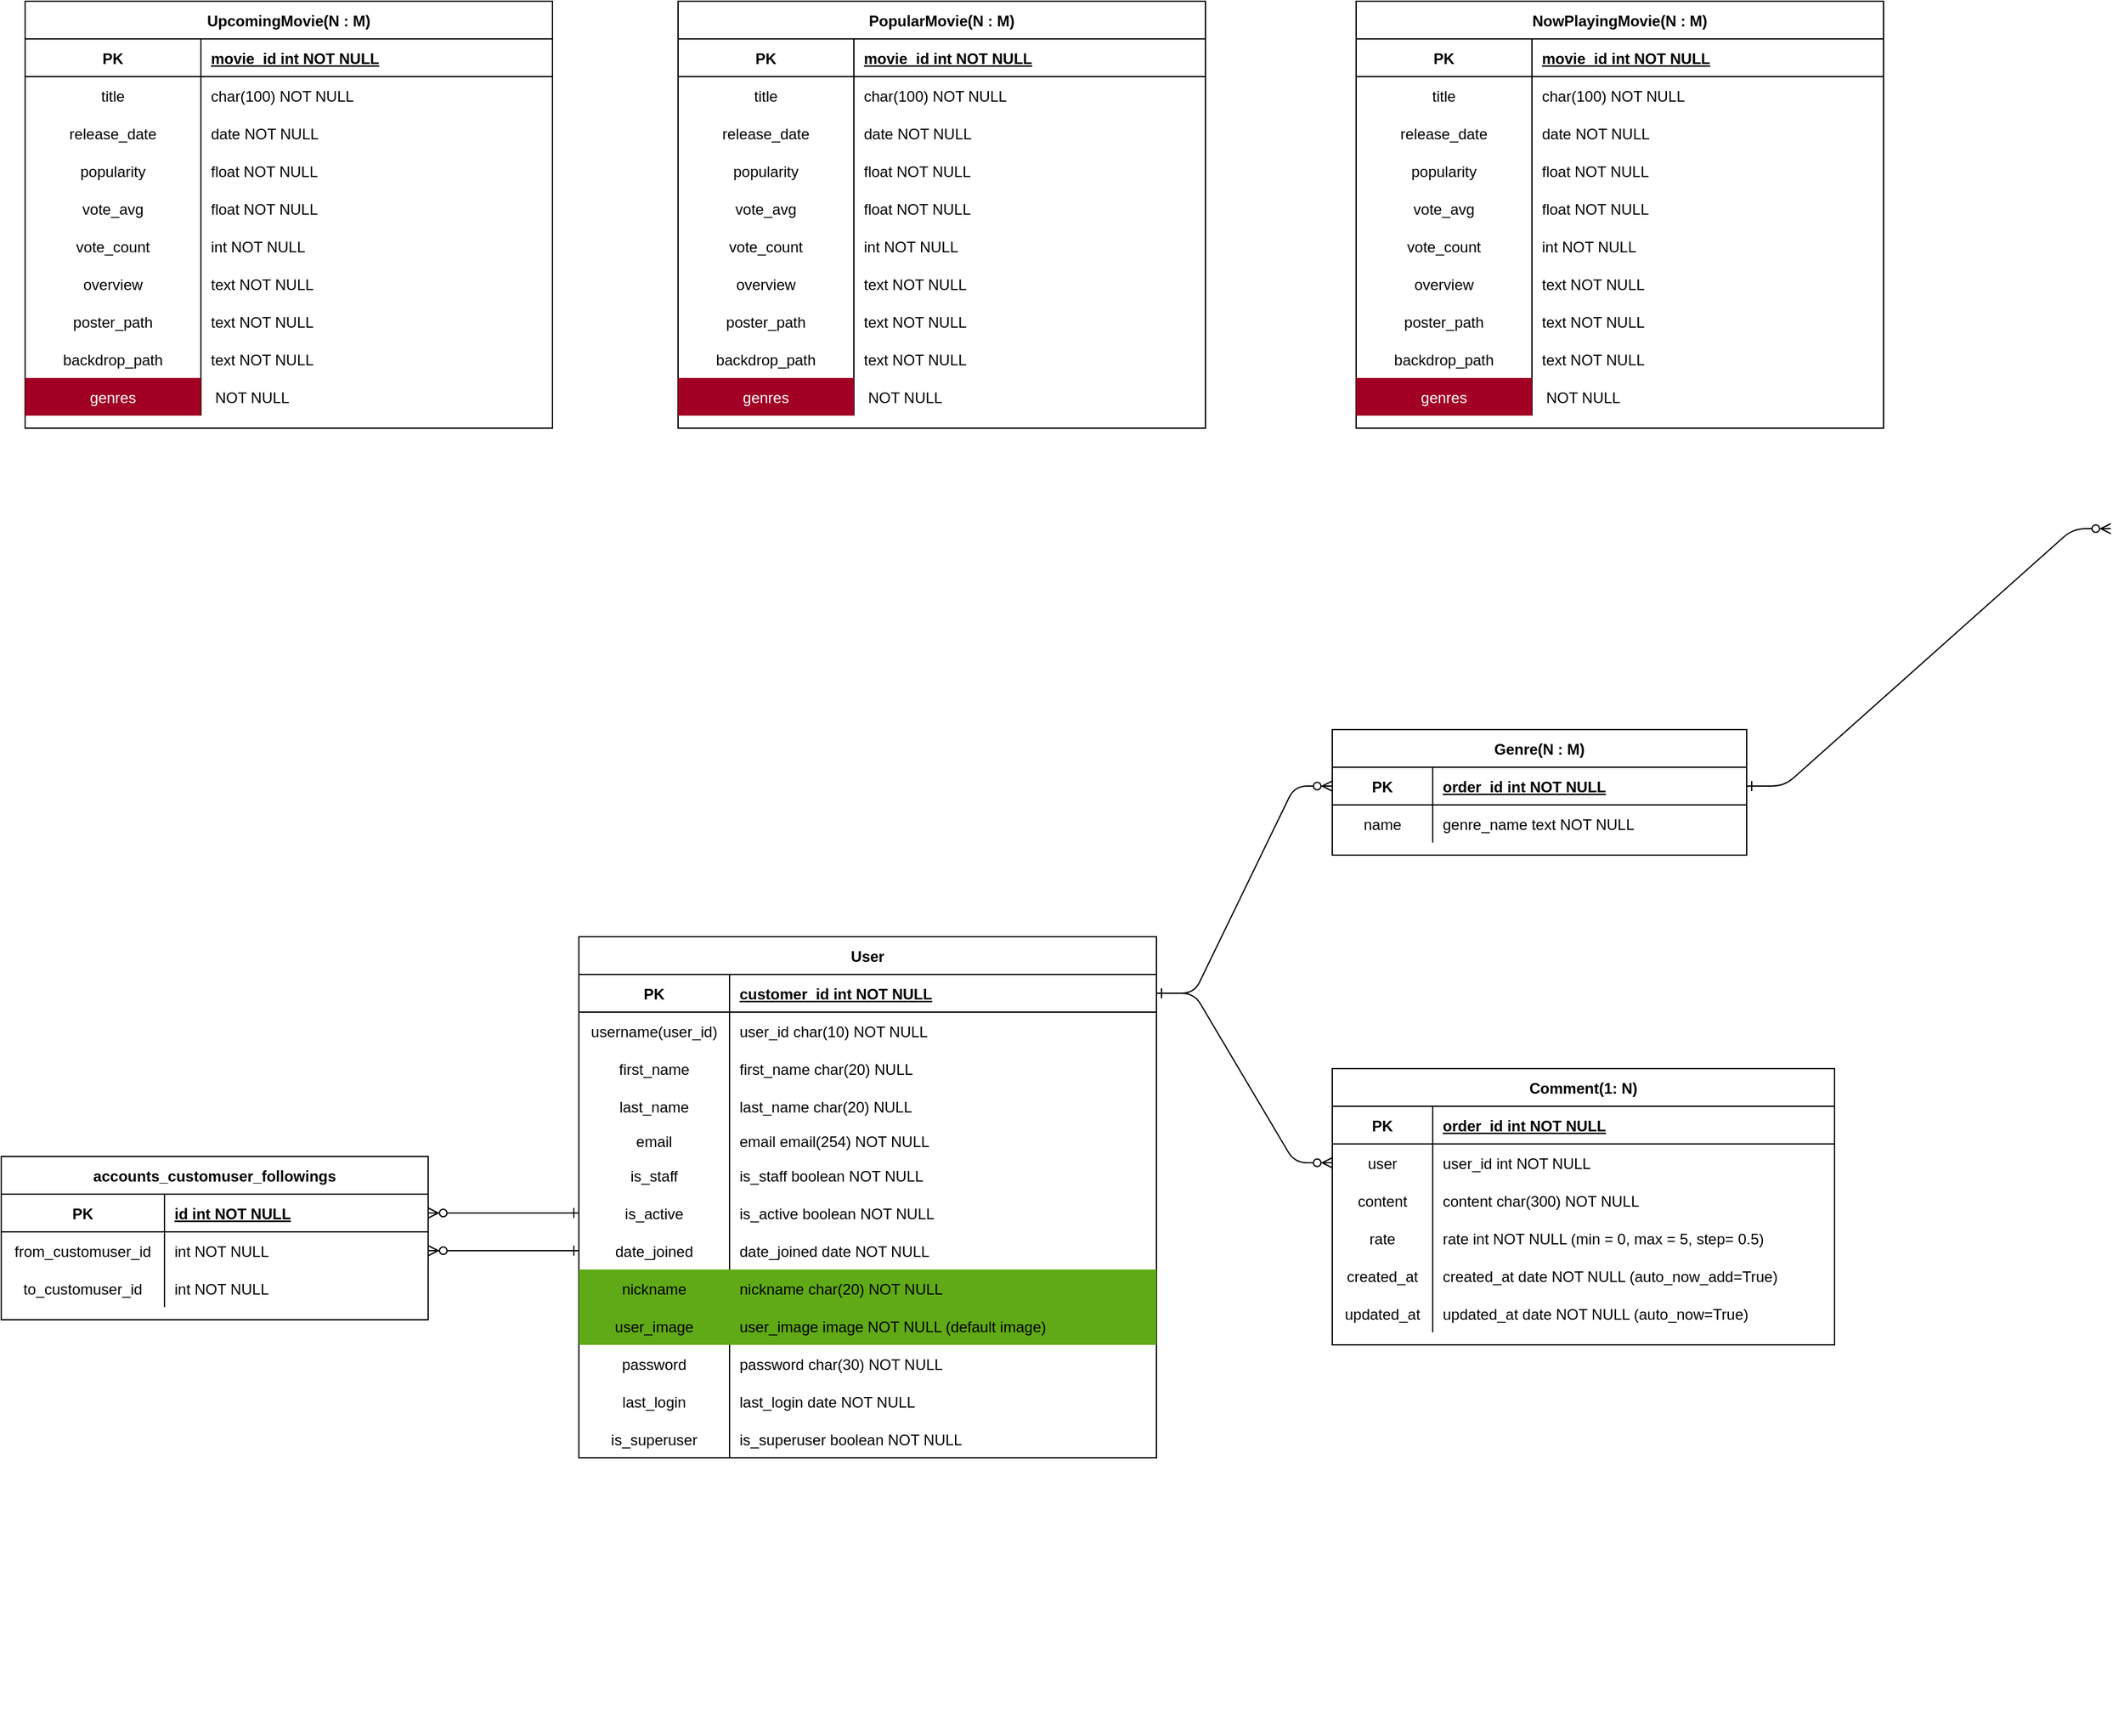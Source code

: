 <mxfile version="21.3.2" type="device">
  <diagram id="R2lEEEUBdFMjLlhIrx00" name="Page-1">
    <mxGraphModel dx="1759" dy="1649" grid="1" gridSize="10" guides="1" tooltips="1" connect="1" arrows="1" fold="1" page="1" pageScale="1" pageWidth="850" pageHeight="1100" math="0" shadow="0" extFonts="Permanent Marker^https://fonts.googleapis.com/css?family=Permanent+Marker">
      <root>
        <mxCell id="0" />
        <mxCell id="1" parent="0" />
        <mxCell id="C-vyLk0tnHw3VtMMgP7b-1" value="" style="edgeStyle=entityRelationEdgeStyle;endArrow=ERzeroToMany;startArrow=ERone;endFill=1;startFill=0;entryX=0;entryY=0.5;entryDx=0;entryDy=0;" parent="1" source="C-vyLk0tnHw3VtMMgP7b-24" target="C-vyLk0tnHw3VtMMgP7b-3" edge="1">
          <mxGeometry width="100" height="100" relative="1" as="geometry">
            <mxPoint x="340" y="720" as="sourcePoint" />
            <mxPoint x="440" y="620" as="targetPoint" />
          </mxGeometry>
        </mxCell>
        <mxCell id="C-vyLk0tnHw3VtMMgP7b-12" value="" style="edgeStyle=entityRelationEdgeStyle;endArrow=ERzeroToMany;startArrow=ERone;endFill=1;startFill=0;" parent="1" source="C-vyLk0tnHw3VtMMgP7b-3" edge="1">
          <mxGeometry width="100" height="100" relative="1" as="geometry">
            <mxPoint x="400" y="180" as="sourcePoint" />
            <mxPoint x="1140" y="-220" as="targetPoint" />
          </mxGeometry>
        </mxCell>
        <mxCell id="C-vyLk0tnHw3VtMMgP7b-2" value="Genre(N : M)" style="shape=table;startSize=30;container=1;collapsible=1;childLayout=tableLayout;fixedRows=1;rowLines=0;fontStyle=1;align=center;resizeLast=1;" parent="1" vertex="1">
          <mxGeometry x="520" y="-60" width="330" height="100" as="geometry" />
        </mxCell>
        <mxCell id="C-vyLk0tnHw3VtMMgP7b-3" value="" style="shape=partialRectangle;collapsible=0;dropTarget=0;pointerEvents=0;fillColor=none;points=[[0,0.5],[1,0.5]];portConstraint=eastwest;top=0;left=0;right=0;bottom=1;" parent="C-vyLk0tnHw3VtMMgP7b-2" vertex="1">
          <mxGeometry y="30" width="330" height="30" as="geometry" />
        </mxCell>
        <mxCell id="C-vyLk0tnHw3VtMMgP7b-4" value="PK" style="shape=partialRectangle;overflow=hidden;connectable=0;fillColor=none;top=0;left=0;bottom=0;right=0;fontStyle=1;" parent="C-vyLk0tnHw3VtMMgP7b-3" vertex="1">
          <mxGeometry width="80" height="30" as="geometry">
            <mxRectangle width="80" height="30" as="alternateBounds" />
          </mxGeometry>
        </mxCell>
        <mxCell id="C-vyLk0tnHw3VtMMgP7b-5" value="order_id int NOT NULL " style="shape=partialRectangle;overflow=hidden;connectable=0;fillColor=none;top=0;left=0;bottom=0;right=0;align=left;spacingLeft=6;fontStyle=5;" parent="C-vyLk0tnHw3VtMMgP7b-3" vertex="1">
          <mxGeometry x="80" width="250" height="30" as="geometry">
            <mxRectangle width="250" height="30" as="alternateBounds" />
          </mxGeometry>
        </mxCell>
        <mxCell id="C-vyLk0tnHw3VtMMgP7b-6" value="" style="shape=partialRectangle;collapsible=0;dropTarget=0;pointerEvents=0;fillColor=none;points=[[0,0.5],[1,0.5]];portConstraint=eastwest;top=0;left=0;right=0;bottom=0;" parent="C-vyLk0tnHw3VtMMgP7b-2" vertex="1">
          <mxGeometry y="60" width="330" height="30" as="geometry" />
        </mxCell>
        <mxCell id="C-vyLk0tnHw3VtMMgP7b-7" value="name" style="shape=partialRectangle;overflow=hidden;connectable=0;fillColor=none;top=0;left=0;bottom=0;right=0;" parent="C-vyLk0tnHw3VtMMgP7b-6" vertex="1">
          <mxGeometry width="80" height="30" as="geometry">
            <mxRectangle width="80" height="30" as="alternateBounds" />
          </mxGeometry>
        </mxCell>
        <mxCell id="C-vyLk0tnHw3VtMMgP7b-8" value="genre_name text NOT NULL" style="shape=partialRectangle;overflow=hidden;connectable=0;fillColor=none;top=0;left=0;bottom=0;right=0;align=left;spacingLeft=6;" parent="C-vyLk0tnHw3VtMMgP7b-6" vertex="1">
          <mxGeometry x="80" width="250" height="30" as="geometry">
            <mxRectangle width="250" height="30" as="alternateBounds" />
          </mxGeometry>
        </mxCell>
        <mxCell id="C-vyLk0tnHw3VtMMgP7b-23" value="User" style="shape=table;startSize=30;container=1;collapsible=1;childLayout=tableLayout;fixedRows=1;rowLines=0;fontStyle=1;align=center;resizeLast=1;" parent="1" vertex="1">
          <mxGeometry x="-80" y="105" width="460" height="415" as="geometry" />
        </mxCell>
        <mxCell id="C-vyLk0tnHw3VtMMgP7b-24" value="" style="shape=partialRectangle;collapsible=0;dropTarget=0;pointerEvents=0;fillColor=none;points=[[0,0.5],[1,0.5]];portConstraint=eastwest;top=0;left=0;right=0;bottom=1;" parent="C-vyLk0tnHw3VtMMgP7b-23" vertex="1">
          <mxGeometry y="30" width="460" height="30" as="geometry" />
        </mxCell>
        <mxCell id="C-vyLk0tnHw3VtMMgP7b-25" value="PK" style="shape=partialRectangle;overflow=hidden;connectable=0;fillColor=none;top=0;left=0;bottom=0;right=0;fontStyle=1;" parent="C-vyLk0tnHw3VtMMgP7b-24" vertex="1">
          <mxGeometry width="120" height="30" as="geometry">
            <mxRectangle width="120" height="30" as="alternateBounds" />
          </mxGeometry>
        </mxCell>
        <mxCell id="C-vyLk0tnHw3VtMMgP7b-26" value="customer_id int NOT NULL " style="shape=partialRectangle;overflow=hidden;connectable=0;fillColor=none;top=0;left=0;bottom=0;right=0;align=left;spacingLeft=6;fontStyle=5;" parent="C-vyLk0tnHw3VtMMgP7b-24" vertex="1">
          <mxGeometry x="120" width="340" height="30" as="geometry">
            <mxRectangle width="340" height="30" as="alternateBounds" />
          </mxGeometry>
        </mxCell>
        <mxCell id="C-vyLk0tnHw3VtMMgP7b-27" value="" style="shape=partialRectangle;collapsible=0;dropTarget=0;pointerEvents=0;fillColor=none;points=[[0,0.5],[1,0.5]];portConstraint=eastwest;top=0;left=0;right=0;bottom=0;" parent="C-vyLk0tnHw3VtMMgP7b-23" vertex="1">
          <mxGeometry y="60" width="460" height="30" as="geometry" />
        </mxCell>
        <mxCell id="C-vyLk0tnHw3VtMMgP7b-28" value="username(user_id)" style="shape=partialRectangle;overflow=hidden;connectable=0;fillColor=none;top=0;left=0;bottom=0;right=0;" parent="C-vyLk0tnHw3VtMMgP7b-27" vertex="1">
          <mxGeometry width="120" height="30" as="geometry">
            <mxRectangle width="120" height="30" as="alternateBounds" />
          </mxGeometry>
        </mxCell>
        <mxCell id="C-vyLk0tnHw3VtMMgP7b-29" value="user_id char(10) NOT NULL" style="shape=partialRectangle;overflow=hidden;connectable=0;fillColor=none;top=0;left=0;bottom=0;right=0;align=left;spacingLeft=6;" parent="C-vyLk0tnHw3VtMMgP7b-27" vertex="1">
          <mxGeometry x="120" width="340" height="30" as="geometry">
            <mxRectangle width="340" height="30" as="alternateBounds" />
          </mxGeometry>
        </mxCell>
        <mxCell id="j20GMr658Ze0S6Qu6yYI-50" value="" style="shape=partialRectangle;collapsible=0;dropTarget=0;pointerEvents=0;fillColor=none;points=[[0,0.5],[1,0.5]];portConstraint=eastwest;top=0;left=0;right=0;bottom=0;" parent="C-vyLk0tnHw3VtMMgP7b-23" vertex="1">
          <mxGeometry y="90" width="460" height="30" as="geometry" />
        </mxCell>
        <mxCell id="j20GMr658Ze0S6Qu6yYI-51" value="first_name" style="shape=partialRectangle;overflow=hidden;connectable=0;fillColor=none;top=0;left=0;bottom=0;right=0;" parent="j20GMr658Ze0S6Qu6yYI-50" vertex="1">
          <mxGeometry width="120" height="30" as="geometry">
            <mxRectangle width="120" height="30" as="alternateBounds" />
          </mxGeometry>
        </mxCell>
        <mxCell id="j20GMr658Ze0S6Qu6yYI-52" value="first_name char(20) NULL" style="shape=partialRectangle;overflow=hidden;connectable=0;fillColor=none;top=0;left=0;bottom=0;right=0;align=left;spacingLeft=6;" parent="j20GMr658Ze0S6Qu6yYI-50" vertex="1">
          <mxGeometry x="120" width="340" height="30" as="geometry">
            <mxRectangle width="340" height="30" as="alternateBounds" />
          </mxGeometry>
        </mxCell>
        <mxCell id="j20GMr658Ze0S6Qu6yYI-53" value="" style="shape=partialRectangle;collapsible=0;dropTarget=0;pointerEvents=0;fillColor=none;points=[[0,0.5],[1,0.5]];portConstraint=eastwest;top=0;left=0;right=0;bottom=0;" parent="C-vyLk0tnHw3VtMMgP7b-23" vertex="1">
          <mxGeometry y="120" width="460" height="30" as="geometry" />
        </mxCell>
        <mxCell id="j20GMr658Ze0S6Qu6yYI-54" value="last_name" style="shape=partialRectangle;overflow=hidden;connectable=0;fillColor=none;top=0;left=0;bottom=0;right=0;" parent="j20GMr658Ze0S6Qu6yYI-53" vertex="1">
          <mxGeometry width="120" height="30" as="geometry">
            <mxRectangle width="120" height="30" as="alternateBounds" />
          </mxGeometry>
        </mxCell>
        <mxCell id="j20GMr658Ze0S6Qu6yYI-55" value="last_name char(20) NULL" style="shape=partialRectangle;overflow=hidden;connectable=0;fillColor=none;top=0;left=0;bottom=0;right=0;align=left;spacingLeft=6;" parent="j20GMr658Ze0S6Qu6yYI-53" vertex="1">
          <mxGeometry x="120" width="340" height="30" as="geometry">
            <mxRectangle width="340" height="30" as="alternateBounds" />
          </mxGeometry>
        </mxCell>
        <mxCell id="j20GMr658Ze0S6Qu6yYI-56" value="" style="shape=partialRectangle;collapsible=0;dropTarget=0;pointerEvents=0;fillColor=none;points=[[0,0.5],[1,0.5]];portConstraint=eastwest;top=0;left=0;right=0;bottom=0;" parent="C-vyLk0tnHw3VtMMgP7b-23" vertex="1">
          <mxGeometry y="150" width="460" height="25" as="geometry" />
        </mxCell>
        <mxCell id="j20GMr658Ze0S6Qu6yYI-57" value="email" style="shape=partialRectangle;overflow=hidden;connectable=0;fillColor=none;top=0;left=0;bottom=0;right=0;" parent="j20GMr658Ze0S6Qu6yYI-56" vertex="1">
          <mxGeometry width="120" height="25" as="geometry">
            <mxRectangle width="120" height="25" as="alternateBounds" />
          </mxGeometry>
        </mxCell>
        <mxCell id="j20GMr658Ze0S6Qu6yYI-58" value="email email(254) NOT NULL" style="shape=partialRectangle;overflow=hidden;connectable=0;fillColor=none;top=0;left=0;bottom=0;right=0;align=left;spacingLeft=6;" parent="j20GMr658Ze0S6Qu6yYI-56" vertex="1">
          <mxGeometry x="120" width="340" height="25" as="geometry">
            <mxRectangle width="340" height="25" as="alternateBounds" />
          </mxGeometry>
        </mxCell>
        <mxCell id="j20GMr658Ze0S6Qu6yYI-59" value="" style="shape=partialRectangle;collapsible=0;dropTarget=0;pointerEvents=0;fillColor=none;points=[[0,0.5],[1,0.5]];portConstraint=eastwest;top=0;left=0;right=0;bottom=0;" parent="C-vyLk0tnHw3VtMMgP7b-23" vertex="1">
          <mxGeometry y="175" width="460" height="30" as="geometry" />
        </mxCell>
        <mxCell id="j20GMr658Ze0S6Qu6yYI-60" value="is_staff" style="shape=partialRectangle;overflow=hidden;connectable=0;fillColor=none;top=0;left=0;bottom=0;right=0;" parent="j20GMr658Ze0S6Qu6yYI-59" vertex="1">
          <mxGeometry width="120" height="30" as="geometry">
            <mxRectangle width="120" height="30" as="alternateBounds" />
          </mxGeometry>
        </mxCell>
        <mxCell id="j20GMr658Ze0S6Qu6yYI-61" value="is_staff boolean NOT NULL" style="shape=partialRectangle;overflow=hidden;connectable=0;fillColor=none;top=0;left=0;bottom=0;right=0;align=left;spacingLeft=6;" parent="j20GMr658Ze0S6Qu6yYI-59" vertex="1">
          <mxGeometry x="120" width="340" height="30" as="geometry">
            <mxRectangle width="340" height="30" as="alternateBounds" />
          </mxGeometry>
        </mxCell>
        <mxCell id="j20GMr658Ze0S6Qu6yYI-62" value="" style="shape=partialRectangle;collapsible=0;dropTarget=0;pointerEvents=0;fillColor=none;points=[[0,0.5],[1,0.5]];portConstraint=eastwest;top=0;left=0;right=0;bottom=0;" parent="C-vyLk0tnHw3VtMMgP7b-23" vertex="1">
          <mxGeometry y="205" width="460" height="30" as="geometry" />
        </mxCell>
        <mxCell id="j20GMr658Ze0S6Qu6yYI-63" value="is_active" style="shape=partialRectangle;overflow=hidden;connectable=0;fillColor=none;top=0;left=0;bottom=0;right=0;" parent="j20GMr658Ze0S6Qu6yYI-62" vertex="1">
          <mxGeometry width="120" height="30" as="geometry">
            <mxRectangle width="120" height="30" as="alternateBounds" />
          </mxGeometry>
        </mxCell>
        <mxCell id="j20GMr658Ze0S6Qu6yYI-64" value="is_active boolean NOT NULL" style="shape=partialRectangle;overflow=hidden;connectable=0;fillColor=none;top=0;left=0;bottom=0;right=0;align=left;spacingLeft=6;" parent="j20GMr658Ze0S6Qu6yYI-62" vertex="1">
          <mxGeometry x="120" width="340" height="30" as="geometry">
            <mxRectangle width="340" height="30" as="alternateBounds" />
          </mxGeometry>
        </mxCell>
        <mxCell id="j20GMr658Ze0S6Qu6yYI-65" value="" style="shape=partialRectangle;collapsible=0;dropTarget=0;pointerEvents=0;fillColor=none;points=[[0,0.5],[1,0.5]];portConstraint=eastwest;top=0;left=0;right=0;bottom=0;" parent="C-vyLk0tnHw3VtMMgP7b-23" vertex="1">
          <mxGeometry y="235" width="460" height="30" as="geometry" />
        </mxCell>
        <mxCell id="j20GMr658Ze0S6Qu6yYI-66" value="date_joined" style="shape=partialRectangle;overflow=hidden;connectable=0;fillColor=none;top=0;left=0;bottom=0;right=0;" parent="j20GMr658Ze0S6Qu6yYI-65" vertex="1">
          <mxGeometry width="120" height="30" as="geometry">
            <mxRectangle width="120" height="30" as="alternateBounds" />
          </mxGeometry>
        </mxCell>
        <mxCell id="j20GMr658Ze0S6Qu6yYI-67" value="date_joined date NOT NULL" style="shape=partialRectangle;overflow=hidden;connectable=0;fillColor=none;top=0;left=0;bottom=0;right=0;align=left;spacingLeft=6;" parent="j20GMr658Ze0S6Qu6yYI-65" vertex="1">
          <mxGeometry x="120" width="340" height="30" as="geometry">
            <mxRectangle width="340" height="30" as="alternateBounds" />
          </mxGeometry>
        </mxCell>
        <mxCell id="j20GMr658Ze0S6Qu6yYI-68" value="" style="shape=partialRectangle;collapsible=0;dropTarget=0;pointerEvents=0;fillColor=none;points=[[0,0.5],[1,0.5]];portConstraint=eastwest;top=0;left=0;right=0;bottom=0;" parent="C-vyLk0tnHw3VtMMgP7b-23" vertex="1">
          <mxGeometry y="265" width="460" height="30" as="geometry" />
        </mxCell>
        <mxCell id="j20GMr658Ze0S6Qu6yYI-69" value="nickname" style="shape=partialRectangle;overflow=hidden;connectable=0;fillColor=#60a917;top=0;left=0;bottom=0;right=0;strokeColor=#2D7600;" parent="j20GMr658Ze0S6Qu6yYI-68" vertex="1">
          <mxGeometry width="120" height="30" as="geometry">
            <mxRectangle width="120" height="30" as="alternateBounds" />
          </mxGeometry>
        </mxCell>
        <mxCell id="j20GMr658Ze0S6Qu6yYI-70" value="nickname char(20) NOT NULL" style="shape=partialRectangle;overflow=hidden;connectable=0;fillColor=#60a917;top=0;left=0;bottom=0;right=0;align=left;spacingLeft=6;strokeColor=#2D7600;" parent="j20GMr658Ze0S6Qu6yYI-68" vertex="1">
          <mxGeometry x="120" width="340" height="30" as="geometry">
            <mxRectangle width="340" height="30" as="alternateBounds" />
          </mxGeometry>
        </mxCell>
        <mxCell id="j20GMr658Ze0S6Qu6yYI-134" value="" style="shape=partialRectangle;collapsible=0;dropTarget=0;pointerEvents=0;fillColor=none;points=[[0,0.5],[1,0.5]];portConstraint=eastwest;top=0;left=0;right=0;bottom=0;" parent="C-vyLk0tnHw3VtMMgP7b-23" vertex="1">
          <mxGeometry y="295" width="460" height="30" as="geometry" />
        </mxCell>
        <mxCell id="j20GMr658Ze0S6Qu6yYI-135" value="user_image" style="shape=partialRectangle;overflow=hidden;connectable=0;fillColor=#60a917;top=0;left=0;bottom=0;right=0;strokeColor=#2D7600;" parent="j20GMr658Ze0S6Qu6yYI-134" vertex="1">
          <mxGeometry width="120" height="30" as="geometry">
            <mxRectangle width="120" height="30" as="alternateBounds" />
          </mxGeometry>
        </mxCell>
        <mxCell id="j20GMr658Ze0S6Qu6yYI-136" value="user_image image NOT NULL (default image) " style="shape=partialRectangle;overflow=hidden;connectable=0;fillColor=#60a917;top=0;left=0;bottom=0;right=0;align=left;spacingLeft=6;strokeColor=#2D7600;" parent="j20GMr658Ze0S6Qu6yYI-134" vertex="1">
          <mxGeometry x="120" width="340" height="30" as="geometry">
            <mxRectangle width="340" height="30" as="alternateBounds" />
          </mxGeometry>
        </mxCell>
        <mxCell id="j20GMr658Ze0S6Qu6yYI-71" value="" style="shape=partialRectangle;collapsible=0;dropTarget=0;pointerEvents=0;fillColor=none;points=[[0,0.5],[1,0.5]];portConstraint=eastwest;top=0;left=0;right=0;bottom=0;" parent="C-vyLk0tnHw3VtMMgP7b-23" vertex="1">
          <mxGeometry y="325" width="460" height="30" as="geometry" />
        </mxCell>
        <mxCell id="j20GMr658Ze0S6Qu6yYI-72" value="password" style="shape=partialRectangle;overflow=hidden;connectable=0;fillColor=none;top=0;left=0;bottom=0;right=0;" parent="j20GMr658Ze0S6Qu6yYI-71" vertex="1">
          <mxGeometry width="120" height="30" as="geometry">
            <mxRectangle width="120" height="30" as="alternateBounds" />
          </mxGeometry>
        </mxCell>
        <mxCell id="j20GMr658Ze0S6Qu6yYI-73" value="password char(30) NOT NULL" style="shape=partialRectangle;overflow=hidden;connectable=0;fillColor=none;top=0;left=0;bottom=0;right=0;align=left;spacingLeft=6;" parent="j20GMr658Ze0S6Qu6yYI-71" vertex="1">
          <mxGeometry x="120" width="340" height="30" as="geometry">
            <mxRectangle width="340" height="30" as="alternateBounds" />
          </mxGeometry>
        </mxCell>
        <mxCell id="j20GMr658Ze0S6Qu6yYI-74" value="" style="shape=partialRectangle;collapsible=0;dropTarget=0;pointerEvents=0;fillColor=none;points=[[0,0.5],[1,0.5]];portConstraint=eastwest;top=0;left=0;right=0;bottom=0;" parent="C-vyLk0tnHw3VtMMgP7b-23" vertex="1">
          <mxGeometry y="355" width="460" height="30" as="geometry" />
        </mxCell>
        <mxCell id="j20GMr658Ze0S6Qu6yYI-75" value="last_login" style="shape=partialRectangle;overflow=hidden;connectable=0;fillColor=none;top=0;left=0;bottom=0;right=0;" parent="j20GMr658Ze0S6Qu6yYI-74" vertex="1">
          <mxGeometry width="120" height="30" as="geometry">
            <mxRectangle width="120" height="30" as="alternateBounds" />
          </mxGeometry>
        </mxCell>
        <mxCell id="j20GMr658Ze0S6Qu6yYI-76" value="last_login date NOT NULL" style="shape=partialRectangle;overflow=hidden;connectable=0;fillColor=none;top=0;left=0;bottom=0;right=0;align=left;spacingLeft=6;" parent="j20GMr658Ze0S6Qu6yYI-74" vertex="1">
          <mxGeometry x="120" width="340" height="30" as="geometry">
            <mxRectangle width="340" height="30" as="alternateBounds" />
          </mxGeometry>
        </mxCell>
        <mxCell id="j20GMr658Ze0S6Qu6yYI-77" value="" style="shape=partialRectangle;collapsible=0;dropTarget=0;pointerEvents=0;fillColor=none;points=[[0,0.5],[1,0.5]];portConstraint=eastwest;top=0;left=0;right=0;bottom=0;" parent="C-vyLk0tnHw3VtMMgP7b-23" vertex="1">
          <mxGeometry y="385" width="460" height="30" as="geometry" />
        </mxCell>
        <mxCell id="j20GMr658Ze0S6Qu6yYI-78" value="is_superuser" style="shape=partialRectangle;overflow=hidden;connectable=0;fillColor=none;top=0;left=0;bottom=0;right=0;" parent="j20GMr658Ze0S6Qu6yYI-77" vertex="1">
          <mxGeometry width="120" height="30" as="geometry">
            <mxRectangle width="120" height="30" as="alternateBounds" />
          </mxGeometry>
        </mxCell>
        <mxCell id="j20GMr658Ze0S6Qu6yYI-79" value="is_superuser boolean NOT NULL" style="shape=partialRectangle;overflow=hidden;connectable=0;fillColor=none;top=0;left=0;bottom=0;right=0;align=left;spacingLeft=6;" parent="j20GMr658Ze0S6Qu6yYI-77" vertex="1">
          <mxGeometry x="120" width="340" height="30" as="geometry">
            <mxRectangle width="340" height="30" as="alternateBounds" />
          </mxGeometry>
        </mxCell>
        <mxCell id="j20GMr658Ze0S6Qu6yYI-8" value="Comment(1: N)" style="shape=table;startSize=30;container=1;collapsible=1;childLayout=tableLayout;fixedRows=1;rowLines=0;fontStyle=1;align=center;resizeLast=1;" parent="1" vertex="1">
          <mxGeometry x="520" y="210" width="400" height="220" as="geometry" />
        </mxCell>
        <mxCell id="j20GMr658Ze0S6Qu6yYI-9" value="" style="shape=partialRectangle;collapsible=0;dropTarget=0;pointerEvents=0;fillColor=none;points=[[0,0.5],[1,0.5]];portConstraint=eastwest;top=0;left=0;right=0;bottom=1;" parent="j20GMr658Ze0S6Qu6yYI-8" vertex="1">
          <mxGeometry y="30" width="400" height="30" as="geometry" />
        </mxCell>
        <mxCell id="j20GMr658Ze0S6Qu6yYI-10" value="PK" style="shape=partialRectangle;overflow=hidden;connectable=0;fillColor=none;top=0;left=0;bottom=0;right=0;fontStyle=1;" parent="j20GMr658Ze0S6Qu6yYI-9" vertex="1">
          <mxGeometry width="80" height="30" as="geometry">
            <mxRectangle width="80" height="30" as="alternateBounds" />
          </mxGeometry>
        </mxCell>
        <mxCell id="j20GMr658Ze0S6Qu6yYI-11" value="order_id int NOT NULL " style="shape=partialRectangle;overflow=hidden;connectable=0;fillColor=none;top=0;left=0;bottom=0;right=0;align=left;spacingLeft=6;fontStyle=5;" parent="j20GMr658Ze0S6Qu6yYI-9" vertex="1">
          <mxGeometry x="80" width="320" height="30" as="geometry">
            <mxRectangle width="320" height="30" as="alternateBounds" />
          </mxGeometry>
        </mxCell>
        <mxCell id="j20GMr658Ze0S6Qu6yYI-12" value="" style="shape=partialRectangle;collapsible=0;dropTarget=0;pointerEvents=0;fillColor=none;points=[[0,0.5],[1,0.5]];portConstraint=eastwest;top=0;left=0;right=0;bottom=0;" parent="j20GMr658Ze0S6Qu6yYI-8" vertex="1">
          <mxGeometry y="60" width="400" height="30" as="geometry" />
        </mxCell>
        <mxCell id="j20GMr658Ze0S6Qu6yYI-13" value="user" style="shape=partialRectangle;overflow=hidden;connectable=0;fillColor=none;top=0;left=0;bottom=0;right=0;" parent="j20GMr658Ze0S6Qu6yYI-12" vertex="1">
          <mxGeometry width="80" height="30" as="geometry">
            <mxRectangle width="80" height="30" as="alternateBounds" />
          </mxGeometry>
        </mxCell>
        <mxCell id="j20GMr658Ze0S6Qu6yYI-14" value="user_id int NOT NULL" style="shape=partialRectangle;overflow=hidden;connectable=0;fillColor=none;top=0;left=0;bottom=0;right=0;align=left;spacingLeft=6;" parent="j20GMr658Ze0S6Qu6yYI-12" vertex="1">
          <mxGeometry x="80" width="320" height="30" as="geometry">
            <mxRectangle width="320" height="30" as="alternateBounds" />
          </mxGeometry>
        </mxCell>
        <mxCell id="j20GMr658Ze0S6Qu6yYI-15" value="" style="shape=partialRectangle;collapsible=0;dropTarget=0;pointerEvents=0;fillColor=none;points=[[0,0.5],[1,0.5]];portConstraint=eastwest;top=0;left=0;right=0;bottom=0;" parent="j20GMr658Ze0S6Qu6yYI-8" vertex="1">
          <mxGeometry y="90" width="400" height="30" as="geometry" />
        </mxCell>
        <mxCell id="j20GMr658Ze0S6Qu6yYI-16" value="content" style="shape=partialRectangle;overflow=hidden;connectable=0;fillColor=none;top=0;left=0;bottom=0;right=0;" parent="j20GMr658Ze0S6Qu6yYI-15" vertex="1">
          <mxGeometry width="80" height="30" as="geometry">
            <mxRectangle width="80" height="30" as="alternateBounds" />
          </mxGeometry>
        </mxCell>
        <mxCell id="j20GMr658Ze0S6Qu6yYI-17" value="content char(300) NOT NULL" style="shape=partialRectangle;overflow=hidden;connectable=0;fillColor=none;top=0;left=0;bottom=0;right=0;align=left;spacingLeft=6;" parent="j20GMr658Ze0S6Qu6yYI-15" vertex="1">
          <mxGeometry x="80" width="320" height="30" as="geometry">
            <mxRectangle width="320" height="30" as="alternateBounds" />
          </mxGeometry>
        </mxCell>
        <mxCell id="j20GMr658Ze0S6Qu6yYI-138" value="" style="shape=partialRectangle;collapsible=0;dropTarget=0;pointerEvents=0;fillColor=none;points=[[0,0.5],[1,0.5]];portConstraint=eastwest;top=0;left=0;right=0;bottom=0;" parent="j20GMr658Ze0S6Qu6yYI-8" vertex="1">
          <mxGeometry y="120" width="400" height="30" as="geometry" />
        </mxCell>
        <mxCell id="j20GMr658Ze0S6Qu6yYI-139" value="rate" style="shape=partialRectangle;overflow=hidden;connectable=0;fillColor=none;top=0;left=0;bottom=0;right=0;" parent="j20GMr658Ze0S6Qu6yYI-138" vertex="1">
          <mxGeometry width="80" height="30" as="geometry">
            <mxRectangle width="80" height="30" as="alternateBounds" />
          </mxGeometry>
        </mxCell>
        <mxCell id="j20GMr658Ze0S6Qu6yYI-140" value="rate int NOT NULL (min = 0, max = 5, step= 0.5)" style="shape=partialRectangle;overflow=hidden;connectable=0;fillColor=none;top=0;left=0;bottom=0;right=0;align=left;spacingLeft=6;" parent="j20GMr658Ze0S6Qu6yYI-138" vertex="1">
          <mxGeometry x="80" width="320" height="30" as="geometry">
            <mxRectangle width="320" height="30" as="alternateBounds" />
          </mxGeometry>
        </mxCell>
        <mxCell id="j20GMr658Ze0S6Qu6yYI-141" value="" style="shape=partialRectangle;collapsible=0;dropTarget=0;pointerEvents=0;fillColor=none;points=[[0,0.5],[1,0.5]];portConstraint=eastwest;top=0;left=0;right=0;bottom=0;" parent="j20GMr658Ze0S6Qu6yYI-8" vertex="1">
          <mxGeometry y="150" width="400" height="30" as="geometry" />
        </mxCell>
        <mxCell id="j20GMr658Ze0S6Qu6yYI-142" value="created_at" style="shape=partialRectangle;overflow=hidden;connectable=0;fillColor=none;top=0;left=0;bottom=0;right=0;" parent="j20GMr658Ze0S6Qu6yYI-141" vertex="1">
          <mxGeometry width="80" height="30" as="geometry">
            <mxRectangle width="80" height="30" as="alternateBounds" />
          </mxGeometry>
        </mxCell>
        <mxCell id="j20GMr658Ze0S6Qu6yYI-143" value="created_at date NOT NULL (auto_now_add=True)" style="shape=partialRectangle;overflow=hidden;connectable=0;fillColor=none;top=0;left=0;bottom=0;right=0;align=left;spacingLeft=6;" parent="j20GMr658Ze0S6Qu6yYI-141" vertex="1">
          <mxGeometry x="80" width="320" height="30" as="geometry">
            <mxRectangle width="320" height="30" as="alternateBounds" />
          </mxGeometry>
        </mxCell>
        <mxCell id="j20GMr658Ze0S6Qu6yYI-144" value="" style="shape=partialRectangle;collapsible=0;dropTarget=0;pointerEvents=0;fillColor=none;points=[[0,0.5],[1,0.5]];portConstraint=eastwest;top=0;left=0;right=0;bottom=0;" parent="j20GMr658Ze0S6Qu6yYI-8" vertex="1">
          <mxGeometry y="180" width="400" height="30" as="geometry" />
        </mxCell>
        <mxCell id="j20GMr658Ze0S6Qu6yYI-145" value="updated_at" style="shape=partialRectangle;overflow=hidden;connectable=0;fillColor=none;top=0;left=0;bottom=0;right=0;" parent="j20GMr658Ze0S6Qu6yYI-144" vertex="1">
          <mxGeometry width="80" height="30" as="geometry">
            <mxRectangle width="80" height="30" as="alternateBounds" />
          </mxGeometry>
        </mxCell>
        <mxCell id="j20GMr658Ze0S6Qu6yYI-146" value="updated_at date NOT NULL (auto_now=True)" style="shape=partialRectangle;overflow=hidden;connectable=0;fillColor=none;top=0;left=0;bottom=0;right=0;align=left;spacingLeft=6;" parent="j20GMr658Ze0S6Qu6yYI-144" vertex="1">
          <mxGeometry x="80" width="320" height="30" as="geometry">
            <mxRectangle width="320" height="30" as="alternateBounds" />
          </mxGeometry>
        </mxCell>
        <mxCell id="j20GMr658Ze0S6Qu6yYI-47" value="" style="shape=tableRow;horizontal=0;startSize=0;swimlaneHead=0;swimlaneBody=0;top=0;left=0;bottom=0;right=0;collapsible=0;dropTarget=0;fillColor=none;points=[[0,0.5],[1,0.5]];portConstraint=eastwest;strokeColor=inherit;fontSize=16;" parent="1" vertex="1">
          <mxGeometry x="-290" y="710" width="180" height="30" as="geometry" />
        </mxCell>
        <mxCell id="j20GMr658Ze0S6Qu6yYI-137" value="" style="edgeStyle=entityRelationEdgeStyle;endArrow=ERzeroToMany;startArrow=ERone;endFill=1;startFill=0;" parent="1" target="j20GMr658Ze0S6Qu6yYI-12" edge="1">
          <mxGeometry width="100" height="100" relative="1" as="geometry">
            <mxPoint x="380" y="150" as="sourcePoint" />
            <mxPoint x="450" y="195" as="targetPoint" />
          </mxGeometry>
        </mxCell>
        <mxCell id="j20GMr658Ze0S6Qu6yYI-158" value="UpcomingMovie(N : M)" style="shape=table;startSize=30;container=1;collapsible=1;childLayout=tableLayout;fixedRows=1;rowLines=0;fontStyle=1;align=center;resizeLast=1;" parent="1" vertex="1">
          <mxGeometry x="-521" y="-640" width="420" height="340" as="geometry" />
        </mxCell>
        <mxCell id="j20GMr658Ze0S6Qu6yYI-159" value="" style="shape=partialRectangle;collapsible=0;dropTarget=0;pointerEvents=0;fillColor=none;points=[[0,0.5],[1,0.5]];portConstraint=eastwest;top=0;left=0;right=0;bottom=1;" parent="j20GMr658Ze0S6Qu6yYI-158" vertex="1">
          <mxGeometry y="30" width="420" height="30" as="geometry" />
        </mxCell>
        <mxCell id="j20GMr658Ze0S6Qu6yYI-160" value="PK" style="shape=partialRectangle;overflow=hidden;connectable=0;fillColor=none;top=0;left=0;bottom=0;right=0;fontStyle=1;" parent="j20GMr658Ze0S6Qu6yYI-159" vertex="1">
          <mxGeometry width="140" height="30" as="geometry">
            <mxRectangle width="140" height="30" as="alternateBounds" />
          </mxGeometry>
        </mxCell>
        <mxCell id="j20GMr658Ze0S6Qu6yYI-161" value="movie_id int NOT NULL " style="shape=partialRectangle;overflow=hidden;connectable=0;fillColor=none;top=0;left=0;bottom=0;right=0;align=left;spacingLeft=6;fontStyle=5;" parent="j20GMr658Ze0S6Qu6yYI-159" vertex="1">
          <mxGeometry x="140" width="280" height="30" as="geometry">
            <mxRectangle width="280" height="30" as="alternateBounds" />
          </mxGeometry>
        </mxCell>
        <mxCell id="j20GMr658Ze0S6Qu6yYI-162" value="" style="shape=partialRectangle;collapsible=0;dropTarget=0;pointerEvents=0;fillColor=none;points=[[0,0.5],[1,0.5]];portConstraint=eastwest;top=0;left=0;right=0;bottom=0;" parent="j20GMr658Ze0S6Qu6yYI-158" vertex="1">
          <mxGeometry y="60" width="420" height="30" as="geometry" />
        </mxCell>
        <mxCell id="j20GMr658Ze0S6Qu6yYI-163" value="title" style="shape=partialRectangle;overflow=hidden;connectable=0;fillColor=none;top=0;left=0;bottom=0;right=0;" parent="j20GMr658Ze0S6Qu6yYI-162" vertex="1">
          <mxGeometry width="140" height="30" as="geometry">
            <mxRectangle width="140" height="30" as="alternateBounds" />
          </mxGeometry>
        </mxCell>
        <mxCell id="j20GMr658Ze0S6Qu6yYI-164" value="char(100) NOT NULL" style="shape=partialRectangle;overflow=hidden;connectable=0;fillColor=none;top=0;left=0;bottom=0;right=0;align=left;spacingLeft=6;" parent="j20GMr658Ze0S6Qu6yYI-162" vertex="1">
          <mxGeometry x="140" width="280" height="30" as="geometry">
            <mxRectangle width="280" height="30" as="alternateBounds" />
          </mxGeometry>
        </mxCell>
        <mxCell id="j20GMr658Ze0S6Qu6yYI-165" value="" style="shape=partialRectangle;collapsible=0;dropTarget=0;pointerEvents=0;fillColor=none;points=[[0,0.5],[1,0.5]];portConstraint=eastwest;top=0;left=0;right=0;bottom=0;" parent="j20GMr658Ze0S6Qu6yYI-158" vertex="1">
          <mxGeometry y="90" width="420" height="30" as="geometry" />
        </mxCell>
        <mxCell id="j20GMr658Ze0S6Qu6yYI-166" value="release_date" style="shape=partialRectangle;overflow=hidden;connectable=0;fillColor=none;top=0;left=0;bottom=0;right=0;" parent="j20GMr658Ze0S6Qu6yYI-165" vertex="1">
          <mxGeometry width="140" height="30" as="geometry">
            <mxRectangle width="140" height="30" as="alternateBounds" />
          </mxGeometry>
        </mxCell>
        <mxCell id="j20GMr658Ze0S6Qu6yYI-167" value="date NOT NULL" style="shape=partialRectangle;overflow=hidden;connectable=0;fillColor=none;top=0;left=0;bottom=0;right=0;align=left;spacingLeft=6;" parent="j20GMr658Ze0S6Qu6yYI-165" vertex="1">
          <mxGeometry x="140" width="280" height="30" as="geometry">
            <mxRectangle width="280" height="30" as="alternateBounds" />
          </mxGeometry>
        </mxCell>
        <mxCell id="ZzP0dyifMAHch1oJCk04-25" value="" style="shape=partialRectangle;collapsible=0;dropTarget=0;pointerEvents=0;fillColor=none;points=[[0,0.5],[1,0.5]];portConstraint=eastwest;top=0;left=0;right=0;bottom=0;" vertex="1" parent="j20GMr658Ze0S6Qu6yYI-158">
          <mxGeometry y="120" width="420" height="30" as="geometry" />
        </mxCell>
        <mxCell id="ZzP0dyifMAHch1oJCk04-26" value="popularity" style="shape=partialRectangle;overflow=hidden;connectable=0;fillColor=none;top=0;left=0;bottom=0;right=0;" vertex="1" parent="ZzP0dyifMAHch1oJCk04-25">
          <mxGeometry width="140" height="30" as="geometry">
            <mxRectangle width="140" height="30" as="alternateBounds" />
          </mxGeometry>
        </mxCell>
        <mxCell id="ZzP0dyifMAHch1oJCk04-27" value="float NOT NULL" style="shape=partialRectangle;overflow=hidden;connectable=0;fillColor=none;top=0;left=0;bottom=0;right=0;align=left;spacingLeft=6;" vertex="1" parent="ZzP0dyifMAHch1oJCk04-25">
          <mxGeometry x="140" width="280" height="30" as="geometry">
            <mxRectangle width="280" height="30" as="alternateBounds" />
          </mxGeometry>
        </mxCell>
        <mxCell id="ZzP0dyifMAHch1oJCk04-28" value="" style="shape=partialRectangle;collapsible=0;dropTarget=0;pointerEvents=0;fillColor=none;points=[[0,0.5],[1,0.5]];portConstraint=eastwest;top=0;left=0;right=0;bottom=0;" vertex="1" parent="j20GMr658Ze0S6Qu6yYI-158">
          <mxGeometry y="150" width="420" height="30" as="geometry" />
        </mxCell>
        <mxCell id="ZzP0dyifMAHch1oJCk04-29" value="vote_avg" style="shape=partialRectangle;overflow=hidden;connectable=0;fillColor=none;top=0;left=0;bottom=0;right=0;" vertex="1" parent="ZzP0dyifMAHch1oJCk04-28">
          <mxGeometry width="140" height="30" as="geometry">
            <mxRectangle width="140" height="30" as="alternateBounds" />
          </mxGeometry>
        </mxCell>
        <mxCell id="ZzP0dyifMAHch1oJCk04-30" value="float NOT NULL" style="shape=partialRectangle;overflow=hidden;connectable=0;fillColor=none;top=0;left=0;bottom=0;right=0;align=left;spacingLeft=6;" vertex="1" parent="ZzP0dyifMAHch1oJCk04-28">
          <mxGeometry x="140" width="280" height="30" as="geometry">
            <mxRectangle width="280" height="30" as="alternateBounds" />
          </mxGeometry>
        </mxCell>
        <mxCell id="ZzP0dyifMAHch1oJCk04-43" value="" style="shape=partialRectangle;collapsible=0;dropTarget=0;pointerEvents=0;fillColor=none;points=[[0,0.5],[1,0.5]];portConstraint=eastwest;top=0;left=0;right=0;bottom=0;" vertex="1" parent="j20GMr658Ze0S6Qu6yYI-158">
          <mxGeometry y="180" width="420" height="30" as="geometry" />
        </mxCell>
        <mxCell id="ZzP0dyifMAHch1oJCk04-44" value="vote_count" style="shape=partialRectangle;overflow=hidden;connectable=0;fillColor=none;top=0;left=0;bottom=0;right=0;" vertex="1" parent="ZzP0dyifMAHch1oJCk04-43">
          <mxGeometry width="140" height="30" as="geometry">
            <mxRectangle width="140" height="30" as="alternateBounds" />
          </mxGeometry>
        </mxCell>
        <mxCell id="ZzP0dyifMAHch1oJCk04-45" value="int NOT NULL" style="shape=partialRectangle;overflow=hidden;connectable=0;fillColor=none;top=0;left=0;bottom=0;right=0;align=left;spacingLeft=6;" vertex="1" parent="ZzP0dyifMAHch1oJCk04-43">
          <mxGeometry x="140" width="280" height="30" as="geometry">
            <mxRectangle width="280" height="30" as="alternateBounds" />
          </mxGeometry>
        </mxCell>
        <mxCell id="ZzP0dyifMAHch1oJCk04-31" value="" style="shape=partialRectangle;collapsible=0;dropTarget=0;pointerEvents=0;fillColor=none;points=[[0,0.5],[1,0.5]];portConstraint=eastwest;top=0;left=0;right=0;bottom=0;" vertex="1" parent="j20GMr658Ze0S6Qu6yYI-158">
          <mxGeometry y="210" width="420" height="30" as="geometry" />
        </mxCell>
        <mxCell id="ZzP0dyifMAHch1oJCk04-32" value="overview" style="shape=partialRectangle;overflow=hidden;connectable=0;fillColor=none;top=0;left=0;bottom=0;right=0;" vertex="1" parent="ZzP0dyifMAHch1oJCk04-31">
          <mxGeometry width="140" height="30" as="geometry">
            <mxRectangle width="140" height="30" as="alternateBounds" />
          </mxGeometry>
        </mxCell>
        <mxCell id="ZzP0dyifMAHch1oJCk04-33" value="text NOT NULL" style="shape=partialRectangle;overflow=hidden;connectable=0;fillColor=none;top=0;left=0;bottom=0;right=0;align=left;spacingLeft=6;" vertex="1" parent="ZzP0dyifMAHch1oJCk04-31">
          <mxGeometry x="140" width="280" height="30" as="geometry">
            <mxRectangle width="280" height="30" as="alternateBounds" />
          </mxGeometry>
        </mxCell>
        <mxCell id="ZzP0dyifMAHch1oJCk04-37" value="" style="shape=partialRectangle;collapsible=0;dropTarget=0;pointerEvents=0;fillColor=none;points=[[0,0.5],[1,0.5]];portConstraint=eastwest;top=0;left=0;right=0;bottom=0;" vertex="1" parent="j20GMr658Ze0S6Qu6yYI-158">
          <mxGeometry y="240" width="420" height="30" as="geometry" />
        </mxCell>
        <mxCell id="ZzP0dyifMAHch1oJCk04-38" value="poster_path" style="shape=partialRectangle;overflow=hidden;connectable=0;fillColor=none;top=0;left=0;bottom=0;right=0;" vertex="1" parent="ZzP0dyifMAHch1oJCk04-37">
          <mxGeometry width="140" height="30" as="geometry">
            <mxRectangle width="140" height="30" as="alternateBounds" />
          </mxGeometry>
        </mxCell>
        <mxCell id="ZzP0dyifMAHch1oJCk04-39" value="text NOT NULL" style="shape=partialRectangle;overflow=hidden;connectable=0;fillColor=none;top=0;left=0;bottom=0;right=0;align=left;spacingLeft=6;" vertex="1" parent="ZzP0dyifMAHch1oJCk04-37">
          <mxGeometry x="140" width="280" height="30" as="geometry">
            <mxRectangle width="280" height="30" as="alternateBounds" />
          </mxGeometry>
        </mxCell>
        <mxCell id="ZzP0dyifMAHch1oJCk04-40" value="" style="shape=partialRectangle;collapsible=0;dropTarget=0;pointerEvents=0;fillColor=none;points=[[0,0.5],[1,0.5]];portConstraint=eastwest;top=0;left=0;right=0;bottom=0;" vertex="1" parent="j20GMr658Ze0S6Qu6yYI-158">
          <mxGeometry y="270" width="420" height="30" as="geometry" />
        </mxCell>
        <mxCell id="ZzP0dyifMAHch1oJCk04-41" value="backdrop_path" style="shape=partialRectangle;overflow=hidden;connectable=0;fillColor=none;top=0;left=0;bottom=0;right=0;" vertex="1" parent="ZzP0dyifMAHch1oJCk04-40">
          <mxGeometry width="140" height="30" as="geometry">
            <mxRectangle width="140" height="30" as="alternateBounds" />
          </mxGeometry>
        </mxCell>
        <mxCell id="ZzP0dyifMAHch1oJCk04-42" value="text NOT NULL" style="shape=partialRectangle;overflow=hidden;connectable=0;fillColor=none;top=0;left=0;bottom=0;right=0;align=left;spacingLeft=6;" vertex="1" parent="ZzP0dyifMAHch1oJCk04-40">
          <mxGeometry x="140" width="280" height="30" as="geometry">
            <mxRectangle width="280" height="30" as="alternateBounds" />
          </mxGeometry>
        </mxCell>
        <mxCell id="ZzP0dyifMAHch1oJCk04-34" value="" style="shape=partialRectangle;collapsible=0;dropTarget=0;pointerEvents=0;fillColor=none;points=[[0,0.5],[1,0.5]];portConstraint=eastwest;top=0;left=0;right=0;bottom=0;" vertex="1" parent="j20GMr658Ze0S6Qu6yYI-158">
          <mxGeometry y="300" width="420" height="30" as="geometry" />
        </mxCell>
        <mxCell id="ZzP0dyifMAHch1oJCk04-35" value="genres" style="shape=partialRectangle;overflow=hidden;connectable=0;fillColor=#a20025;top=0;left=0;bottom=0;right=0;fontColor=#ffffff;strokeColor=#6F0000;" vertex="1" parent="ZzP0dyifMAHch1oJCk04-34">
          <mxGeometry width="140" height="30" as="geometry">
            <mxRectangle width="140" height="30" as="alternateBounds" />
          </mxGeometry>
        </mxCell>
        <mxCell id="ZzP0dyifMAHch1oJCk04-36" value=" NOT NULL" style="shape=partialRectangle;overflow=hidden;connectable=0;fillColor=none;top=0;left=0;bottom=0;right=0;align=left;spacingLeft=6;" vertex="1" parent="ZzP0dyifMAHch1oJCk04-34">
          <mxGeometry x="140" width="280" height="30" as="geometry">
            <mxRectangle width="280" height="30" as="alternateBounds" />
          </mxGeometry>
        </mxCell>
        <mxCell id="ZzP0dyifMAHch1oJCk04-1" value="accounts_customuser_followings" style="shape=table;startSize=30;container=1;collapsible=1;childLayout=tableLayout;fixedRows=1;rowLines=0;fontStyle=1;align=center;resizeLast=1;" vertex="1" parent="1">
          <mxGeometry x="-540" y="280" width="340" height="130" as="geometry" />
        </mxCell>
        <mxCell id="ZzP0dyifMAHch1oJCk04-2" value="" style="shape=partialRectangle;collapsible=0;dropTarget=0;pointerEvents=0;fillColor=none;points=[[0,0.5],[1,0.5]];portConstraint=eastwest;top=0;left=0;right=0;bottom=1;" vertex="1" parent="ZzP0dyifMAHch1oJCk04-1">
          <mxGeometry y="30" width="340" height="30" as="geometry" />
        </mxCell>
        <mxCell id="ZzP0dyifMAHch1oJCk04-3" value="PK" style="shape=partialRectangle;overflow=hidden;connectable=0;fillColor=none;top=0;left=0;bottom=0;right=0;fontStyle=1;" vertex="1" parent="ZzP0dyifMAHch1oJCk04-2">
          <mxGeometry width="130" height="30" as="geometry">
            <mxRectangle width="130" height="30" as="alternateBounds" />
          </mxGeometry>
        </mxCell>
        <mxCell id="ZzP0dyifMAHch1oJCk04-4" value="id int NOT NULL " style="shape=partialRectangle;overflow=hidden;connectable=0;fillColor=none;top=0;left=0;bottom=0;right=0;align=left;spacingLeft=6;fontStyle=5;" vertex="1" parent="ZzP0dyifMAHch1oJCk04-2">
          <mxGeometry x="130" width="210" height="30" as="geometry">
            <mxRectangle width="210" height="30" as="alternateBounds" />
          </mxGeometry>
        </mxCell>
        <mxCell id="ZzP0dyifMAHch1oJCk04-5" value="" style="shape=partialRectangle;collapsible=0;dropTarget=0;pointerEvents=0;fillColor=none;points=[[0,0.5],[1,0.5]];portConstraint=eastwest;top=0;left=0;right=0;bottom=0;" vertex="1" parent="ZzP0dyifMAHch1oJCk04-1">
          <mxGeometry y="60" width="340" height="30" as="geometry" />
        </mxCell>
        <mxCell id="ZzP0dyifMAHch1oJCk04-6" value="from_customuser_id" style="shape=partialRectangle;overflow=hidden;connectable=0;fillColor=none;top=0;left=0;bottom=0;right=0;" vertex="1" parent="ZzP0dyifMAHch1oJCk04-5">
          <mxGeometry width="130" height="30" as="geometry">
            <mxRectangle width="130" height="30" as="alternateBounds" />
          </mxGeometry>
        </mxCell>
        <mxCell id="ZzP0dyifMAHch1oJCk04-7" value="int NOT NULL" style="shape=partialRectangle;overflow=hidden;connectable=0;fillColor=none;top=0;left=0;bottom=0;right=0;align=left;spacingLeft=6;" vertex="1" parent="ZzP0dyifMAHch1oJCk04-5">
          <mxGeometry x="130" width="210" height="30" as="geometry">
            <mxRectangle width="210" height="30" as="alternateBounds" />
          </mxGeometry>
        </mxCell>
        <mxCell id="ZzP0dyifMAHch1oJCk04-8" value="" style="shape=partialRectangle;collapsible=0;dropTarget=0;pointerEvents=0;fillColor=none;points=[[0,0.5],[1,0.5]];portConstraint=eastwest;top=0;left=0;right=0;bottom=0;" vertex="1" parent="ZzP0dyifMAHch1oJCk04-1">
          <mxGeometry y="90" width="340" height="30" as="geometry" />
        </mxCell>
        <mxCell id="ZzP0dyifMAHch1oJCk04-9" value="to_customuser_id" style="shape=partialRectangle;overflow=hidden;connectable=0;fillColor=none;top=0;left=0;bottom=0;right=0;" vertex="1" parent="ZzP0dyifMAHch1oJCk04-8">
          <mxGeometry width="130" height="30" as="geometry">
            <mxRectangle width="130" height="30" as="alternateBounds" />
          </mxGeometry>
        </mxCell>
        <mxCell id="ZzP0dyifMAHch1oJCk04-10" value="int NOT NULL" style="shape=partialRectangle;overflow=hidden;connectable=0;fillColor=none;top=0;left=0;bottom=0;right=0;align=left;spacingLeft=6;" vertex="1" parent="ZzP0dyifMAHch1oJCk04-8">
          <mxGeometry x="130" width="210" height="30" as="geometry">
            <mxRectangle width="210" height="30" as="alternateBounds" />
          </mxGeometry>
        </mxCell>
        <mxCell id="ZzP0dyifMAHch1oJCk04-23" value="" style="edgeStyle=entityRelationEdgeStyle;endArrow=ERzeroToMany;startArrow=ERone;endFill=1;startFill=0;entryX=1;entryY=0.5;entryDx=0;entryDy=0;exitX=0;exitY=0.5;exitDx=0;exitDy=0;" edge="1" parent="1" source="j20GMr658Ze0S6Qu6yYI-62" target="ZzP0dyifMAHch1oJCk04-2">
          <mxGeometry width="100" height="100" relative="1" as="geometry">
            <mxPoint x="-140" y="250" as="sourcePoint" />
            <mxPoint x="-40" y="367.5" as="targetPoint" />
          </mxGeometry>
        </mxCell>
        <mxCell id="ZzP0dyifMAHch1oJCk04-24" value="" style="edgeStyle=entityRelationEdgeStyle;endArrow=ERzeroToMany;startArrow=ERone;endFill=1;startFill=0;entryX=1;entryY=0.5;entryDx=0;entryDy=0;exitX=0;exitY=0.5;exitDx=0;exitDy=0;" edge="1" parent="1" source="j20GMr658Ze0S6Qu6yYI-65" target="ZzP0dyifMAHch1oJCk04-5">
          <mxGeometry width="100" height="100" relative="1" as="geometry">
            <mxPoint x="-110" y="410" as="sourcePoint" />
            <mxPoint x="-230" y="415" as="targetPoint" />
          </mxGeometry>
        </mxCell>
        <mxCell id="ZzP0dyifMAHch1oJCk04-46" value="PopularMovie(N : M)" style="shape=table;startSize=30;container=1;collapsible=1;childLayout=tableLayout;fixedRows=1;rowLines=0;fontStyle=1;align=center;resizeLast=1;" vertex="1" parent="1">
          <mxGeometry x="-1" y="-640" width="420" height="340" as="geometry" />
        </mxCell>
        <mxCell id="ZzP0dyifMAHch1oJCk04-47" value="" style="shape=partialRectangle;collapsible=0;dropTarget=0;pointerEvents=0;fillColor=none;points=[[0,0.5],[1,0.5]];portConstraint=eastwest;top=0;left=0;right=0;bottom=1;" vertex="1" parent="ZzP0dyifMAHch1oJCk04-46">
          <mxGeometry y="30" width="420" height="30" as="geometry" />
        </mxCell>
        <mxCell id="ZzP0dyifMAHch1oJCk04-48" value="PK" style="shape=partialRectangle;overflow=hidden;connectable=0;fillColor=none;top=0;left=0;bottom=0;right=0;fontStyle=1;" vertex="1" parent="ZzP0dyifMAHch1oJCk04-47">
          <mxGeometry width="140" height="30" as="geometry">
            <mxRectangle width="140" height="30" as="alternateBounds" />
          </mxGeometry>
        </mxCell>
        <mxCell id="ZzP0dyifMAHch1oJCk04-49" value="movie_id int NOT NULL " style="shape=partialRectangle;overflow=hidden;connectable=0;fillColor=none;top=0;left=0;bottom=0;right=0;align=left;spacingLeft=6;fontStyle=5;" vertex="1" parent="ZzP0dyifMAHch1oJCk04-47">
          <mxGeometry x="140" width="280" height="30" as="geometry">
            <mxRectangle width="280" height="30" as="alternateBounds" />
          </mxGeometry>
        </mxCell>
        <mxCell id="ZzP0dyifMAHch1oJCk04-50" value="" style="shape=partialRectangle;collapsible=0;dropTarget=0;pointerEvents=0;fillColor=none;points=[[0,0.5],[1,0.5]];portConstraint=eastwest;top=0;left=0;right=0;bottom=0;" vertex="1" parent="ZzP0dyifMAHch1oJCk04-46">
          <mxGeometry y="60" width="420" height="30" as="geometry" />
        </mxCell>
        <mxCell id="ZzP0dyifMAHch1oJCk04-51" value="title" style="shape=partialRectangle;overflow=hidden;connectable=0;fillColor=none;top=0;left=0;bottom=0;right=0;" vertex="1" parent="ZzP0dyifMAHch1oJCk04-50">
          <mxGeometry width="140" height="30" as="geometry">
            <mxRectangle width="140" height="30" as="alternateBounds" />
          </mxGeometry>
        </mxCell>
        <mxCell id="ZzP0dyifMAHch1oJCk04-52" value="char(100) NOT NULL" style="shape=partialRectangle;overflow=hidden;connectable=0;fillColor=none;top=0;left=0;bottom=0;right=0;align=left;spacingLeft=6;" vertex="1" parent="ZzP0dyifMAHch1oJCk04-50">
          <mxGeometry x="140" width="280" height="30" as="geometry">
            <mxRectangle width="280" height="30" as="alternateBounds" />
          </mxGeometry>
        </mxCell>
        <mxCell id="ZzP0dyifMAHch1oJCk04-53" value="" style="shape=partialRectangle;collapsible=0;dropTarget=0;pointerEvents=0;fillColor=none;points=[[0,0.5],[1,0.5]];portConstraint=eastwest;top=0;left=0;right=0;bottom=0;" vertex="1" parent="ZzP0dyifMAHch1oJCk04-46">
          <mxGeometry y="90" width="420" height="30" as="geometry" />
        </mxCell>
        <mxCell id="ZzP0dyifMAHch1oJCk04-54" value="release_date" style="shape=partialRectangle;overflow=hidden;connectable=0;fillColor=none;top=0;left=0;bottom=0;right=0;" vertex="1" parent="ZzP0dyifMAHch1oJCk04-53">
          <mxGeometry width="140" height="30" as="geometry">
            <mxRectangle width="140" height="30" as="alternateBounds" />
          </mxGeometry>
        </mxCell>
        <mxCell id="ZzP0dyifMAHch1oJCk04-55" value="date NOT NULL" style="shape=partialRectangle;overflow=hidden;connectable=0;fillColor=none;top=0;left=0;bottom=0;right=0;align=left;spacingLeft=6;" vertex="1" parent="ZzP0dyifMAHch1oJCk04-53">
          <mxGeometry x="140" width="280" height="30" as="geometry">
            <mxRectangle width="280" height="30" as="alternateBounds" />
          </mxGeometry>
        </mxCell>
        <mxCell id="ZzP0dyifMAHch1oJCk04-56" value="" style="shape=partialRectangle;collapsible=0;dropTarget=0;pointerEvents=0;fillColor=none;points=[[0,0.5],[1,0.5]];portConstraint=eastwest;top=0;left=0;right=0;bottom=0;" vertex="1" parent="ZzP0dyifMAHch1oJCk04-46">
          <mxGeometry y="120" width="420" height="30" as="geometry" />
        </mxCell>
        <mxCell id="ZzP0dyifMAHch1oJCk04-57" value="popularity" style="shape=partialRectangle;overflow=hidden;connectable=0;fillColor=none;top=0;left=0;bottom=0;right=0;" vertex="1" parent="ZzP0dyifMAHch1oJCk04-56">
          <mxGeometry width="140" height="30" as="geometry">
            <mxRectangle width="140" height="30" as="alternateBounds" />
          </mxGeometry>
        </mxCell>
        <mxCell id="ZzP0dyifMAHch1oJCk04-58" value="float NOT NULL" style="shape=partialRectangle;overflow=hidden;connectable=0;fillColor=none;top=0;left=0;bottom=0;right=0;align=left;spacingLeft=6;" vertex="1" parent="ZzP0dyifMAHch1oJCk04-56">
          <mxGeometry x="140" width="280" height="30" as="geometry">
            <mxRectangle width="280" height="30" as="alternateBounds" />
          </mxGeometry>
        </mxCell>
        <mxCell id="ZzP0dyifMAHch1oJCk04-59" value="" style="shape=partialRectangle;collapsible=0;dropTarget=0;pointerEvents=0;fillColor=none;points=[[0,0.5],[1,0.5]];portConstraint=eastwest;top=0;left=0;right=0;bottom=0;" vertex="1" parent="ZzP0dyifMAHch1oJCk04-46">
          <mxGeometry y="150" width="420" height="30" as="geometry" />
        </mxCell>
        <mxCell id="ZzP0dyifMAHch1oJCk04-60" value="vote_avg" style="shape=partialRectangle;overflow=hidden;connectable=0;fillColor=none;top=0;left=0;bottom=0;right=0;" vertex="1" parent="ZzP0dyifMAHch1oJCk04-59">
          <mxGeometry width="140" height="30" as="geometry">
            <mxRectangle width="140" height="30" as="alternateBounds" />
          </mxGeometry>
        </mxCell>
        <mxCell id="ZzP0dyifMAHch1oJCk04-61" value="float NOT NULL" style="shape=partialRectangle;overflow=hidden;connectable=0;fillColor=none;top=0;left=0;bottom=0;right=0;align=left;spacingLeft=6;" vertex="1" parent="ZzP0dyifMAHch1oJCk04-59">
          <mxGeometry x="140" width="280" height="30" as="geometry">
            <mxRectangle width="280" height="30" as="alternateBounds" />
          </mxGeometry>
        </mxCell>
        <mxCell id="ZzP0dyifMAHch1oJCk04-62" value="" style="shape=partialRectangle;collapsible=0;dropTarget=0;pointerEvents=0;fillColor=none;points=[[0,0.5],[1,0.5]];portConstraint=eastwest;top=0;left=0;right=0;bottom=0;" vertex="1" parent="ZzP0dyifMAHch1oJCk04-46">
          <mxGeometry y="180" width="420" height="30" as="geometry" />
        </mxCell>
        <mxCell id="ZzP0dyifMAHch1oJCk04-63" value="vote_count" style="shape=partialRectangle;overflow=hidden;connectable=0;fillColor=none;top=0;left=0;bottom=0;right=0;" vertex="1" parent="ZzP0dyifMAHch1oJCk04-62">
          <mxGeometry width="140" height="30" as="geometry">
            <mxRectangle width="140" height="30" as="alternateBounds" />
          </mxGeometry>
        </mxCell>
        <mxCell id="ZzP0dyifMAHch1oJCk04-64" value="int NOT NULL" style="shape=partialRectangle;overflow=hidden;connectable=0;fillColor=none;top=0;left=0;bottom=0;right=0;align=left;spacingLeft=6;" vertex="1" parent="ZzP0dyifMAHch1oJCk04-62">
          <mxGeometry x="140" width="280" height="30" as="geometry">
            <mxRectangle width="280" height="30" as="alternateBounds" />
          </mxGeometry>
        </mxCell>
        <mxCell id="ZzP0dyifMAHch1oJCk04-65" value="" style="shape=partialRectangle;collapsible=0;dropTarget=0;pointerEvents=0;fillColor=none;points=[[0,0.5],[1,0.5]];portConstraint=eastwest;top=0;left=0;right=0;bottom=0;" vertex="1" parent="ZzP0dyifMAHch1oJCk04-46">
          <mxGeometry y="210" width="420" height="30" as="geometry" />
        </mxCell>
        <mxCell id="ZzP0dyifMAHch1oJCk04-66" value="overview" style="shape=partialRectangle;overflow=hidden;connectable=0;fillColor=none;top=0;left=0;bottom=0;right=0;" vertex="1" parent="ZzP0dyifMAHch1oJCk04-65">
          <mxGeometry width="140" height="30" as="geometry">
            <mxRectangle width="140" height="30" as="alternateBounds" />
          </mxGeometry>
        </mxCell>
        <mxCell id="ZzP0dyifMAHch1oJCk04-67" value="text NOT NULL" style="shape=partialRectangle;overflow=hidden;connectable=0;fillColor=none;top=0;left=0;bottom=0;right=0;align=left;spacingLeft=6;" vertex="1" parent="ZzP0dyifMAHch1oJCk04-65">
          <mxGeometry x="140" width="280" height="30" as="geometry">
            <mxRectangle width="280" height="30" as="alternateBounds" />
          </mxGeometry>
        </mxCell>
        <mxCell id="ZzP0dyifMAHch1oJCk04-68" value="" style="shape=partialRectangle;collapsible=0;dropTarget=0;pointerEvents=0;fillColor=none;points=[[0,0.5],[1,0.5]];portConstraint=eastwest;top=0;left=0;right=0;bottom=0;" vertex="1" parent="ZzP0dyifMAHch1oJCk04-46">
          <mxGeometry y="240" width="420" height="30" as="geometry" />
        </mxCell>
        <mxCell id="ZzP0dyifMAHch1oJCk04-69" value="poster_path" style="shape=partialRectangle;overflow=hidden;connectable=0;fillColor=none;top=0;left=0;bottom=0;right=0;" vertex="1" parent="ZzP0dyifMAHch1oJCk04-68">
          <mxGeometry width="140" height="30" as="geometry">
            <mxRectangle width="140" height="30" as="alternateBounds" />
          </mxGeometry>
        </mxCell>
        <mxCell id="ZzP0dyifMAHch1oJCk04-70" value="text NOT NULL" style="shape=partialRectangle;overflow=hidden;connectable=0;fillColor=none;top=0;left=0;bottom=0;right=0;align=left;spacingLeft=6;" vertex="1" parent="ZzP0dyifMAHch1oJCk04-68">
          <mxGeometry x="140" width="280" height="30" as="geometry">
            <mxRectangle width="280" height="30" as="alternateBounds" />
          </mxGeometry>
        </mxCell>
        <mxCell id="ZzP0dyifMAHch1oJCk04-71" value="" style="shape=partialRectangle;collapsible=0;dropTarget=0;pointerEvents=0;fillColor=none;points=[[0,0.5],[1,0.5]];portConstraint=eastwest;top=0;left=0;right=0;bottom=0;" vertex="1" parent="ZzP0dyifMAHch1oJCk04-46">
          <mxGeometry y="270" width="420" height="30" as="geometry" />
        </mxCell>
        <mxCell id="ZzP0dyifMAHch1oJCk04-72" value="backdrop_path" style="shape=partialRectangle;overflow=hidden;connectable=0;fillColor=none;top=0;left=0;bottom=0;right=0;" vertex="1" parent="ZzP0dyifMAHch1oJCk04-71">
          <mxGeometry width="140" height="30" as="geometry">
            <mxRectangle width="140" height="30" as="alternateBounds" />
          </mxGeometry>
        </mxCell>
        <mxCell id="ZzP0dyifMAHch1oJCk04-73" value="text NOT NULL" style="shape=partialRectangle;overflow=hidden;connectable=0;fillColor=none;top=0;left=0;bottom=0;right=0;align=left;spacingLeft=6;" vertex="1" parent="ZzP0dyifMAHch1oJCk04-71">
          <mxGeometry x="140" width="280" height="30" as="geometry">
            <mxRectangle width="280" height="30" as="alternateBounds" />
          </mxGeometry>
        </mxCell>
        <mxCell id="ZzP0dyifMAHch1oJCk04-74" value="" style="shape=partialRectangle;collapsible=0;dropTarget=0;pointerEvents=0;fillColor=none;points=[[0,0.5],[1,0.5]];portConstraint=eastwest;top=0;left=0;right=0;bottom=0;" vertex="1" parent="ZzP0dyifMAHch1oJCk04-46">
          <mxGeometry y="300" width="420" height="30" as="geometry" />
        </mxCell>
        <mxCell id="ZzP0dyifMAHch1oJCk04-75" value="genres" style="shape=partialRectangle;overflow=hidden;connectable=0;fillColor=#a20025;top=0;left=0;bottom=0;right=0;fontColor=#ffffff;strokeColor=#6F0000;" vertex="1" parent="ZzP0dyifMAHch1oJCk04-74">
          <mxGeometry width="140" height="30" as="geometry">
            <mxRectangle width="140" height="30" as="alternateBounds" />
          </mxGeometry>
        </mxCell>
        <mxCell id="ZzP0dyifMAHch1oJCk04-76" value=" NOT NULL" style="shape=partialRectangle;overflow=hidden;connectable=0;fillColor=none;top=0;left=0;bottom=0;right=0;align=left;spacingLeft=6;" vertex="1" parent="ZzP0dyifMAHch1oJCk04-74">
          <mxGeometry x="140" width="280" height="30" as="geometry">
            <mxRectangle width="280" height="30" as="alternateBounds" />
          </mxGeometry>
        </mxCell>
        <mxCell id="ZzP0dyifMAHch1oJCk04-108" value="NowPlayingMovie(N : M)" style="shape=table;startSize=30;container=1;collapsible=1;childLayout=tableLayout;fixedRows=1;rowLines=0;fontStyle=1;align=center;resizeLast=1;" vertex="1" parent="1">
          <mxGeometry x="539" y="-640" width="420" height="340" as="geometry" />
        </mxCell>
        <mxCell id="ZzP0dyifMAHch1oJCk04-109" value="" style="shape=partialRectangle;collapsible=0;dropTarget=0;pointerEvents=0;fillColor=none;points=[[0,0.5],[1,0.5]];portConstraint=eastwest;top=0;left=0;right=0;bottom=1;" vertex="1" parent="ZzP0dyifMAHch1oJCk04-108">
          <mxGeometry y="30" width="420" height="30" as="geometry" />
        </mxCell>
        <mxCell id="ZzP0dyifMAHch1oJCk04-110" value="PK" style="shape=partialRectangle;overflow=hidden;connectable=0;fillColor=none;top=0;left=0;bottom=0;right=0;fontStyle=1;" vertex="1" parent="ZzP0dyifMAHch1oJCk04-109">
          <mxGeometry width="140" height="30" as="geometry">
            <mxRectangle width="140" height="30" as="alternateBounds" />
          </mxGeometry>
        </mxCell>
        <mxCell id="ZzP0dyifMAHch1oJCk04-111" value="movie_id int NOT NULL " style="shape=partialRectangle;overflow=hidden;connectable=0;fillColor=none;top=0;left=0;bottom=0;right=0;align=left;spacingLeft=6;fontStyle=5;" vertex="1" parent="ZzP0dyifMAHch1oJCk04-109">
          <mxGeometry x="140" width="280" height="30" as="geometry">
            <mxRectangle width="280" height="30" as="alternateBounds" />
          </mxGeometry>
        </mxCell>
        <mxCell id="ZzP0dyifMAHch1oJCk04-112" value="" style="shape=partialRectangle;collapsible=0;dropTarget=0;pointerEvents=0;fillColor=none;points=[[0,0.5],[1,0.5]];portConstraint=eastwest;top=0;left=0;right=0;bottom=0;" vertex="1" parent="ZzP0dyifMAHch1oJCk04-108">
          <mxGeometry y="60" width="420" height="30" as="geometry" />
        </mxCell>
        <mxCell id="ZzP0dyifMAHch1oJCk04-113" value="title" style="shape=partialRectangle;overflow=hidden;connectable=0;fillColor=none;top=0;left=0;bottom=0;right=0;" vertex="1" parent="ZzP0dyifMAHch1oJCk04-112">
          <mxGeometry width="140" height="30" as="geometry">
            <mxRectangle width="140" height="30" as="alternateBounds" />
          </mxGeometry>
        </mxCell>
        <mxCell id="ZzP0dyifMAHch1oJCk04-114" value="char(100) NOT NULL" style="shape=partialRectangle;overflow=hidden;connectable=0;fillColor=none;top=0;left=0;bottom=0;right=0;align=left;spacingLeft=6;" vertex="1" parent="ZzP0dyifMAHch1oJCk04-112">
          <mxGeometry x="140" width="280" height="30" as="geometry">
            <mxRectangle width="280" height="30" as="alternateBounds" />
          </mxGeometry>
        </mxCell>
        <mxCell id="ZzP0dyifMAHch1oJCk04-115" value="" style="shape=partialRectangle;collapsible=0;dropTarget=0;pointerEvents=0;fillColor=none;points=[[0,0.5],[1,0.5]];portConstraint=eastwest;top=0;left=0;right=0;bottom=0;" vertex="1" parent="ZzP0dyifMAHch1oJCk04-108">
          <mxGeometry y="90" width="420" height="30" as="geometry" />
        </mxCell>
        <mxCell id="ZzP0dyifMAHch1oJCk04-116" value="release_date" style="shape=partialRectangle;overflow=hidden;connectable=0;fillColor=none;top=0;left=0;bottom=0;right=0;" vertex="1" parent="ZzP0dyifMAHch1oJCk04-115">
          <mxGeometry width="140" height="30" as="geometry">
            <mxRectangle width="140" height="30" as="alternateBounds" />
          </mxGeometry>
        </mxCell>
        <mxCell id="ZzP0dyifMAHch1oJCk04-117" value="date NOT NULL" style="shape=partialRectangle;overflow=hidden;connectable=0;fillColor=none;top=0;left=0;bottom=0;right=0;align=left;spacingLeft=6;" vertex="1" parent="ZzP0dyifMAHch1oJCk04-115">
          <mxGeometry x="140" width="280" height="30" as="geometry">
            <mxRectangle width="280" height="30" as="alternateBounds" />
          </mxGeometry>
        </mxCell>
        <mxCell id="ZzP0dyifMAHch1oJCk04-118" value="" style="shape=partialRectangle;collapsible=0;dropTarget=0;pointerEvents=0;fillColor=none;points=[[0,0.5],[1,0.5]];portConstraint=eastwest;top=0;left=0;right=0;bottom=0;" vertex="1" parent="ZzP0dyifMAHch1oJCk04-108">
          <mxGeometry y="120" width="420" height="30" as="geometry" />
        </mxCell>
        <mxCell id="ZzP0dyifMAHch1oJCk04-119" value="popularity" style="shape=partialRectangle;overflow=hidden;connectable=0;fillColor=none;top=0;left=0;bottom=0;right=0;" vertex="1" parent="ZzP0dyifMAHch1oJCk04-118">
          <mxGeometry width="140" height="30" as="geometry">
            <mxRectangle width="140" height="30" as="alternateBounds" />
          </mxGeometry>
        </mxCell>
        <mxCell id="ZzP0dyifMAHch1oJCk04-120" value="float NOT NULL" style="shape=partialRectangle;overflow=hidden;connectable=0;fillColor=none;top=0;left=0;bottom=0;right=0;align=left;spacingLeft=6;" vertex="1" parent="ZzP0dyifMAHch1oJCk04-118">
          <mxGeometry x="140" width="280" height="30" as="geometry">
            <mxRectangle width="280" height="30" as="alternateBounds" />
          </mxGeometry>
        </mxCell>
        <mxCell id="ZzP0dyifMAHch1oJCk04-121" value="" style="shape=partialRectangle;collapsible=0;dropTarget=0;pointerEvents=0;fillColor=none;points=[[0,0.5],[1,0.5]];portConstraint=eastwest;top=0;left=0;right=0;bottom=0;" vertex="1" parent="ZzP0dyifMAHch1oJCk04-108">
          <mxGeometry y="150" width="420" height="30" as="geometry" />
        </mxCell>
        <mxCell id="ZzP0dyifMAHch1oJCk04-122" value="vote_avg" style="shape=partialRectangle;overflow=hidden;connectable=0;fillColor=none;top=0;left=0;bottom=0;right=0;" vertex="1" parent="ZzP0dyifMAHch1oJCk04-121">
          <mxGeometry width="140" height="30" as="geometry">
            <mxRectangle width="140" height="30" as="alternateBounds" />
          </mxGeometry>
        </mxCell>
        <mxCell id="ZzP0dyifMAHch1oJCk04-123" value="float NOT NULL" style="shape=partialRectangle;overflow=hidden;connectable=0;fillColor=none;top=0;left=0;bottom=0;right=0;align=left;spacingLeft=6;" vertex="1" parent="ZzP0dyifMAHch1oJCk04-121">
          <mxGeometry x="140" width="280" height="30" as="geometry">
            <mxRectangle width="280" height="30" as="alternateBounds" />
          </mxGeometry>
        </mxCell>
        <mxCell id="ZzP0dyifMAHch1oJCk04-124" value="" style="shape=partialRectangle;collapsible=0;dropTarget=0;pointerEvents=0;fillColor=none;points=[[0,0.5],[1,0.5]];portConstraint=eastwest;top=0;left=0;right=0;bottom=0;" vertex="1" parent="ZzP0dyifMAHch1oJCk04-108">
          <mxGeometry y="180" width="420" height="30" as="geometry" />
        </mxCell>
        <mxCell id="ZzP0dyifMAHch1oJCk04-125" value="vote_count" style="shape=partialRectangle;overflow=hidden;connectable=0;fillColor=none;top=0;left=0;bottom=0;right=0;" vertex="1" parent="ZzP0dyifMAHch1oJCk04-124">
          <mxGeometry width="140" height="30" as="geometry">
            <mxRectangle width="140" height="30" as="alternateBounds" />
          </mxGeometry>
        </mxCell>
        <mxCell id="ZzP0dyifMAHch1oJCk04-126" value="int NOT NULL" style="shape=partialRectangle;overflow=hidden;connectable=0;fillColor=none;top=0;left=0;bottom=0;right=0;align=left;spacingLeft=6;" vertex="1" parent="ZzP0dyifMAHch1oJCk04-124">
          <mxGeometry x="140" width="280" height="30" as="geometry">
            <mxRectangle width="280" height="30" as="alternateBounds" />
          </mxGeometry>
        </mxCell>
        <mxCell id="ZzP0dyifMAHch1oJCk04-127" value="" style="shape=partialRectangle;collapsible=0;dropTarget=0;pointerEvents=0;fillColor=none;points=[[0,0.5],[1,0.5]];portConstraint=eastwest;top=0;left=0;right=0;bottom=0;" vertex="1" parent="ZzP0dyifMAHch1oJCk04-108">
          <mxGeometry y="210" width="420" height="30" as="geometry" />
        </mxCell>
        <mxCell id="ZzP0dyifMAHch1oJCk04-128" value="overview" style="shape=partialRectangle;overflow=hidden;connectable=0;fillColor=none;top=0;left=0;bottom=0;right=0;" vertex="1" parent="ZzP0dyifMAHch1oJCk04-127">
          <mxGeometry width="140" height="30" as="geometry">
            <mxRectangle width="140" height="30" as="alternateBounds" />
          </mxGeometry>
        </mxCell>
        <mxCell id="ZzP0dyifMAHch1oJCk04-129" value="text NOT NULL" style="shape=partialRectangle;overflow=hidden;connectable=0;fillColor=none;top=0;left=0;bottom=0;right=0;align=left;spacingLeft=6;" vertex="1" parent="ZzP0dyifMAHch1oJCk04-127">
          <mxGeometry x="140" width="280" height="30" as="geometry">
            <mxRectangle width="280" height="30" as="alternateBounds" />
          </mxGeometry>
        </mxCell>
        <mxCell id="ZzP0dyifMAHch1oJCk04-130" value="" style="shape=partialRectangle;collapsible=0;dropTarget=0;pointerEvents=0;fillColor=none;points=[[0,0.5],[1,0.5]];portConstraint=eastwest;top=0;left=0;right=0;bottom=0;" vertex="1" parent="ZzP0dyifMAHch1oJCk04-108">
          <mxGeometry y="240" width="420" height="30" as="geometry" />
        </mxCell>
        <mxCell id="ZzP0dyifMAHch1oJCk04-131" value="poster_path" style="shape=partialRectangle;overflow=hidden;connectable=0;fillColor=none;top=0;left=0;bottom=0;right=0;" vertex="1" parent="ZzP0dyifMAHch1oJCk04-130">
          <mxGeometry width="140" height="30" as="geometry">
            <mxRectangle width="140" height="30" as="alternateBounds" />
          </mxGeometry>
        </mxCell>
        <mxCell id="ZzP0dyifMAHch1oJCk04-132" value="text NOT NULL" style="shape=partialRectangle;overflow=hidden;connectable=0;fillColor=none;top=0;left=0;bottom=0;right=0;align=left;spacingLeft=6;" vertex="1" parent="ZzP0dyifMAHch1oJCk04-130">
          <mxGeometry x="140" width="280" height="30" as="geometry">
            <mxRectangle width="280" height="30" as="alternateBounds" />
          </mxGeometry>
        </mxCell>
        <mxCell id="ZzP0dyifMAHch1oJCk04-133" value="" style="shape=partialRectangle;collapsible=0;dropTarget=0;pointerEvents=0;fillColor=none;points=[[0,0.5],[1,0.5]];portConstraint=eastwest;top=0;left=0;right=0;bottom=0;" vertex="1" parent="ZzP0dyifMAHch1oJCk04-108">
          <mxGeometry y="270" width="420" height="30" as="geometry" />
        </mxCell>
        <mxCell id="ZzP0dyifMAHch1oJCk04-134" value="backdrop_path" style="shape=partialRectangle;overflow=hidden;connectable=0;fillColor=none;top=0;left=0;bottom=0;right=0;" vertex="1" parent="ZzP0dyifMAHch1oJCk04-133">
          <mxGeometry width="140" height="30" as="geometry">
            <mxRectangle width="140" height="30" as="alternateBounds" />
          </mxGeometry>
        </mxCell>
        <mxCell id="ZzP0dyifMAHch1oJCk04-135" value="text NOT NULL" style="shape=partialRectangle;overflow=hidden;connectable=0;fillColor=none;top=0;left=0;bottom=0;right=0;align=left;spacingLeft=6;" vertex="1" parent="ZzP0dyifMAHch1oJCk04-133">
          <mxGeometry x="140" width="280" height="30" as="geometry">
            <mxRectangle width="280" height="30" as="alternateBounds" />
          </mxGeometry>
        </mxCell>
        <mxCell id="ZzP0dyifMAHch1oJCk04-136" value="" style="shape=partialRectangle;collapsible=0;dropTarget=0;pointerEvents=0;fillColor=none;points=[[0,0.5],[1,0.5]];portConstraint=eastwest;top=0;left=0;right=0;bottom=0;" vertex="1" parent="ZzP0dyifMAHch1oJCk04-108">
          <mxGeometry y="300" width="420" height="30" as="geometry" />
        </mxCell>
        <mxCell id="ZzP0dyifMAHch1oJCk04-137" value="genres" style="shape=partialRectangle;overflow=hidden;connectable=0;fillColor=#a20025;top=0;left=0;bottom=0;right=0;fontColor=#ffffff;strokeColor=#6F0000;" vertex="1" parent="ZzP0dyifMAHch1oJCk04-136">
          <mxGeometry width="140" height="30" as="geometry">
            <mxRectangle width="140" height="30" as="alternateBounds" />
          </mxGeometry>
        </mxCell>
        <mxCell id="ZzP0dyifMAHch1oJCk04-138" value=" NOT NULL" style="shape=partialRectangle;overflow=hidden;connectable=0;fillColor=none;top=0;left=0;bottom=0;right=0;align=left;spacingLeft=6;" vertex="1" parent="ZzP0dyifMAHch1oJCk04-136">
          <mxGeometry x="140" width="280" height="30" as="geometry">
            <mxRectangle width="280" height="30" as="alternateBounds" />
          </mxGeometry>
        </mxCell>
      </root>
    </mxGraphModel>
  </diagram>
</mxfile>
